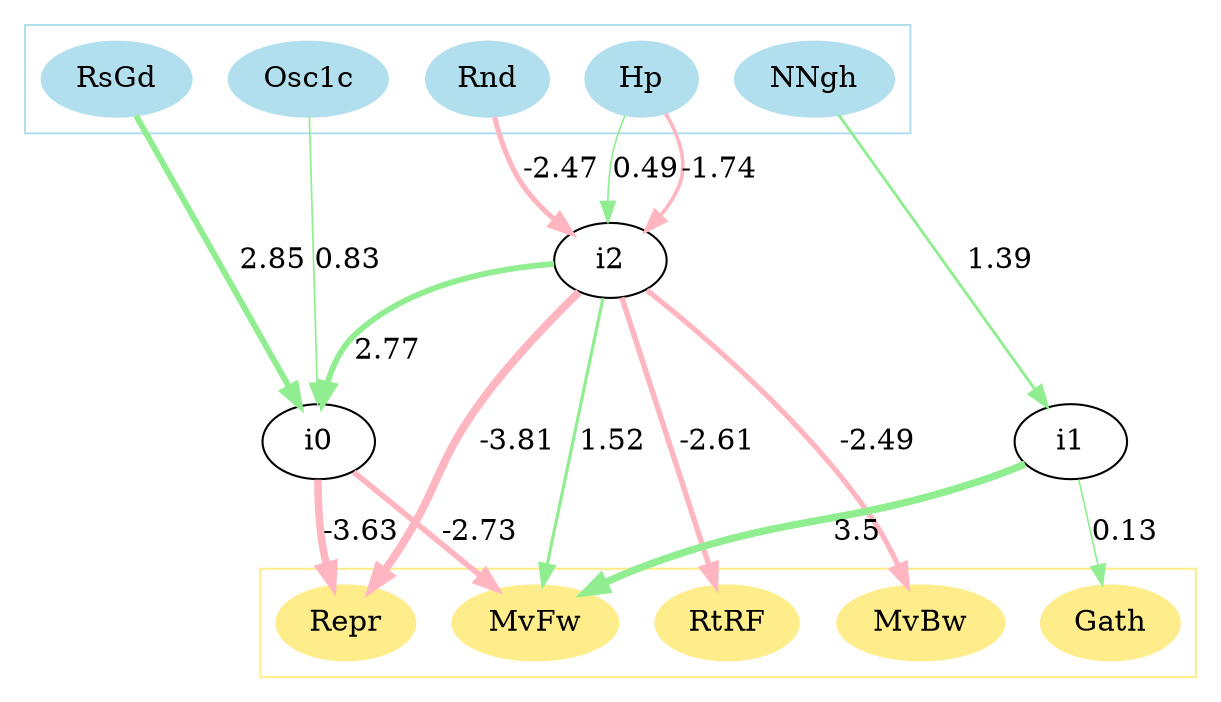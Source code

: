 digraph "reflex.tmp" {
	graph [dpi=300 size="1000,768"]
	subgraph cluster_0 {
		node [color=lightblue2 style=filled]
		color=lightblue2
		RsGd
		Rnd
		Hp
		NNgh
		Osc1c
	}
	subgraph cluster_1 {
		node [color=lightgoldenrod1 style=filled]
		color=lightgoldenrod1
		MvFw
		RtRF
		Repr
		Gath
		MvBw
	}
	RsGd -> i0 [label=2.85 color=lightgreen penwidth=2.8502197265625]
	Rnd -> i2 [label=-2.47 color=lightpink penwidth=2.473876953125]
	Hp -> i2 [label=0.49 color=lightgreen penwidth=0.8]
	NNgh -> i1 [label=1.39 color=lightgreen penwidth=1.3896484375]
	Hp -> i2 [label=-1.74 color=lightpink penwidth=1.7384033203125]
	Osc1c -> i0 [label=0.83 color=lightgreen penwidth=0.8333740234375]
	i2 -> i0 [label=2.77 color=lightgreen penwidth=2.7728271484375]
	i2 -> MvFw [label=1.52 color=lightgreen penwidth=1.5206298828125]
	i2 -> RtRF [label=-2.61 color=lightpink penwidth=2.6051025390625]
	i2 -> Repr [label=-3.81 color=lightpink penwidth=3.8114013671875]
	i0 -> Repr [label=-3.63 color=lightpink penwidth=3.6270751953125]
	i1 -> MvFw [label=3.5 color=lightgreen penwidth=3.503173828125]
	i1 -> Gath [label=0.13 color=lightgreen penwidth=0.8]
	i2 -> MvBw [label=-2.49 color=lightpink penwidth=2.4915771484375]
	i0 -> MvFw [label=-2.73 color=lightpink penwidth=2.7288818359375]
}
